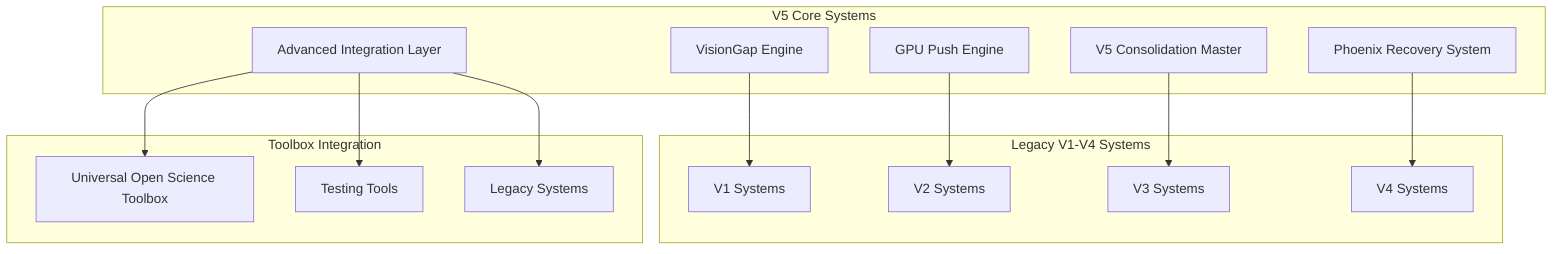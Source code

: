 graph TD
    subgraph "V5 Core Systems"
        VG[VisionGap Engine]
        GPU[GPU Push Engine]
        V5CM[V5 Consolidation Master]
        PRS[Phoenix Recovery System]
        AIL[Advanced Integration Layer]
    end
    
    subgraph "Legacy V1-V4 Systems"
        V1[V1 Systems]
        V2[V2 Systems]
        V3[V3 Systems]
        V4[V4 Systems]
    end
    
    subgraph "Toolbox Integration"
        UOST[Universal Open Science Toolbox]
        TT[Testing Tools]
        LS[Legacy Systems]
    end
    
    VG --> V1
    GPU --> V2
    V5CM --> V3
    PRS --> V4
    AIL --> UOST
    AIL --> TT
    AIL --> LS